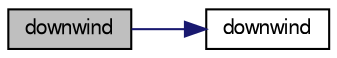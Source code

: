 digraph "downwind"
{
  bgcolor="transparent";
  edge [fontname="FreeSans",fontsize="10",labelfontname="FreeSans",labelfontsize="10"];
  node [fontname="FreeSans",fontsize="10",shape=record];
  rankdir="LR";
  Node3 [label="downwind",height=0.2,width=0.4,color="black", fillcolor="grey75", style="filled", fontcolor="black"];
  Node3 -> Node4 [color="midnightblue",fontsize="10",style="solid",fontname="FreeSans"];
  Node4 [label="downwind",height=0.2,width=0.4,color="black",URL="$a23166.html#a729c8150957f291dc81db6a6f36904a9",tooltip="Construct from faceFlux. "];
}
